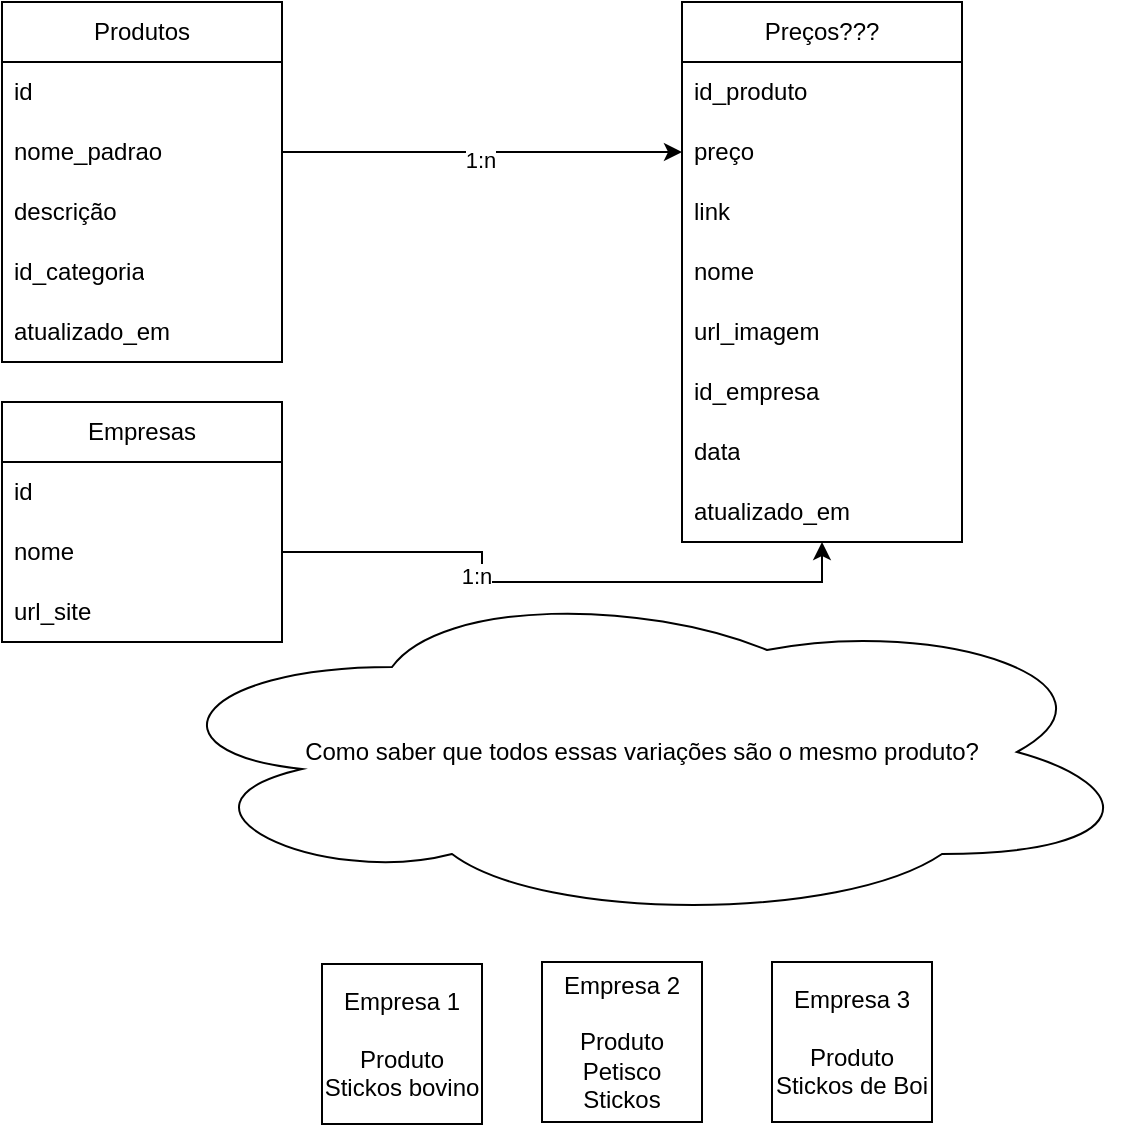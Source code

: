 <mxfile version="26.0.14">
  <diagram name="Page-1" id="oJM6moGkEfX7ZyZs38Gz">
    <mxGraphModel dx="1434" dy="761" grid="1" gridSize="10" guides="1" tooltips="1" connect="1" arrows="1" fold="1" page="1" pageScale="1" pageWidth="850" pageHeight="1100" math="0" shadow="0">
      <root>
        <mxCell id="0" />
        <mxCell id="1" parent="0" />
        <mxCell id="AeJI7Rw8C9wIFKfbf6it-4" value="Produtos" style="swimlane;fontStyle=0;childLayout=stackLayout;horizontal=1;startSize=30;horizontalStack=0;resizeParent=1;resizeParentMax=0;resizeLast=0;collapsible=1;marginBottom=0;whiteSpace=wrap;html=1;" parent="1" vertex="1">
          <mxGeometry x="40" y="80" width="140" height="180" as="geometry" />
        </mxCell>
        <mxCell id="AeJI7Rw8C9wIFKfbf6it-5" value="&lt;div&gt;id&lt;/div&gt;" style="text;strokeColor=none;fillColor=none;align=left;verticalAlign=middle;spacingLeft=4;spacingRight=4;overflow=hidden;points=[[0,0.5],[1,0.5]];portConstraint=eastwest;rotatable=0;whiteSpace=wrap;html=1;" parent="AeJI7Rw8C9wIFKfbf6it-4" vertex="1">
          <mxGeometry y="30" width="140" height="30" as="geometry" />
        </mxCell>
        <mxCell id="AeJI7Rw8C9wIFKfbf6it-6" value="nome_padrao" style="text;strokeColor=none;fillColor=none;align=left;verticalAlign=middle;spacingLeft=4;spacingRight=4;overflow=hidden;points=[[0,0.5],[1,0.5]];portConstraint=eastwest;rotatable=0;whiteSpace=wrap;html=1;" parent="AeJI7Rw8C9wIFKfbf6it-4" vertex="1">
          <mxGeometry y="60" width="140" height="30" as="geometry" />
        </mxCell>
        <mxCell id="AeJI7Rw8C9wIFKfbf6it-7" value="descrição" style="text;strokeColor=none;fillColor=none;align=left;verticalAlign=middle;spacingLeft=4;spacingRight=4;overflow=hidden;points=[[0,0.5],[1,0.5]];portConstraint=eastwest;rotatable=0;whiteSpace=wrap;html=1;" parent="AeJI7Rw8C9wIFKfbf6it-4" vertex="1">
          <mxGeometry y="90" width="140" height="30" as="geometry" />
        </mxCell>
        <mxCell id="2Gl1ijTK5NlP56myIF8H-1" value="id_categoria" style="text;strokeColor=none;fillColor=none;align=left;verticalAlign=middle;spacingLeft=4;spacingRight=4;overflow=hidden;points=[[0,0.5],[1,0.5]];portConstraint=eastwest;rotatable=0;whiteSpace=wrap;html=1;" vertex="1" parent="AeJI7Rw8C9wIFKfbf6it-4">
          <mxGeometry y="120" width="140" height="30" as="geometry" />
        </mxCell>
        <mxCell id="2Gl1ijTK5NlP56myIF8H-2" value="atualizado_em" style="text;strokeColor=none;fillColor=none;align=left;verticalAlign=middle;spacingLeft=4;spacingRight=4;overflow=hidden;points=[[0,0.5],[1,0.5]];portConstraint=eastwest;rotatable=0;whiteSpace=wrap;html=1;" vertex="1" parent="AeJI7Rw8C9wIFKfbf6it-4">
          <mxGeometry y="150" width="140" height="30" as="geometry" />
        </mxCell>
        <mxCell id="AeJI7Rw8C9wIFKfbf6it-9" value="Preços???" style="swimlane;fontStyle=0;childLayout=stackLayout;horizontal=1;startSize=30;horizontalStack=0;resizeParent=1;resizeParentMax=0;resizeLast=0;collapsible=1;marginBottom=0;whiteSpace=wrap;html=1;" parent="1" vertex="1">
          <mxGeometry x="380" y="80" width="140" height="270" as="geometry" />
        </mxCell>
        <mxCell id="AeJI7Rw8C9wIFKfbf6it-10" value="id_produto" style="text;strokeColor=none;fillColor=none;align=left;verticalAlign=middle;spacingLeft=4;spacingRight=4;overflow=hidden;points=[[0,0.5],[1,0.5]];portConstraint=eastwest;rotatable=0;whiteSpace=wrap;html=1;" parent="AeJI7Rw8C9wIFKfbf6it-9" vertex="1">
          <mxGeometry y="30" width="140" height="30" as="geometry" />
        </mxCell>
        <mxCell id="AeJI7Rw8C9wIFKfbf6it-11" value="preço" style="text;strokeColor=none;fillColor=none;align=left;verticalAlign=middle;spacingLeft=4;spacingRight=4;overflow=hidden;points=[[0,0.5],[1,0.5]];portConstraint=eastwest;rotatable=0;whiteSpace=wrap;html=1;" parent="AeJI7Rw8C9wIFKfbf6it-9" vertex="1">
          <mxGeometry y="60" width="140" height="30" as="geometry" />
        </mxCell>
        <mxCell id="AeJI7Rw8C9wIFKfbf6it-12" value="link" style="text;strokeColor=none;fillColor=none;align=left;verticalAlign=middle;spacingLeft=4;spacingRight=4;overflow=hidden;points=[[0,0.5],[1,0.5]];portConstraint=eastwest;rotatable=0;whiteSpace=wrap;html=1;" parent="AeJI7Rw8C9wIFKfbf6it-9" vertex="1">
          <mxGeometry y="90" width="140" height="30" as="geometry" />
        </mxCell>
        <mxCell id="2Gl1ijTK5NlP56myIF8H-5" value="nome" style="text;strokeColor=none;fillColor=none;align=left;verticalAlign=middle;spacingLeft=4;spacingRight=4;overflow=hidden;points=[[0,0.5],[1,0.5]];portConstraint=eastwest;rotatable=0;whiteSpace=wrap;html=1;" vertex="1" parent="AeJI7Rw8C9wIFKfbf6it-9">
          <mxGeometry y="120" width="140" height="30" as="geometry" />
        </mxCell>
        <mxCell id="2Gl1ijTK5NlP56myIF8H-4" value="url_imagem" style="text;strokeColor=none;fillColor=none;align=left;verticalAlign=middle;spacingLeft=4;spacingRight=4;overflow=hidden;points=[[0,0.5],[1,0.5]];portConstraint=eastwest;rotatable=0;whiteSpace=wrap;html=1;" vertex="1" parent="AeJI7Rw8C9wIFKfbf6it-9">
          <mxGeometry y="150" width="140" height="30" as="geometry" />
        </mxCell>
        <mxCell id="AeJI7Rw8C9wIFKfbf6it-13" value="id_empresa" style="text;strokeColor=none;fillColor=none;align=left;verticalAlign=middle;spacingLeft=4;spacingRight=4;overflow=hidden;points=[[0,0.5],[1,0.5]];portConstraint=eastwest;rotatable=0;whiteSpace=wrap;html=1;" parent="AeJI7Rw8C9wIFKfbf6it-9" vertex="1">
          <mxGeometry y="180" width="140" height="30" as="geometry" />
        </mxCell>
        <mxCell id="AeJI7Rw8C9wIFKfbf6it-16" value="data" style="text;strokeColor=none;fillColor=none;align=left;verticalAlign=middle;spacingLeft=4;spacingRight=4;overflow=hidden;points=[[0,0.5],[1,0.5]];portConstraint=eastwest;rotatable=0;whiteSpace=wrap;html=1;" parent="AeJI7Rw8C9wIFKfbf6it-9" vertex="1">
          <mxGeometry y="210" width="140" height="30" as="geometry" />
        </mxCell>
        <mxCell id="2Gl1ijTK5NlP56myIF8H-3" value="atualizado_em" style="text;strokeColor=none;fillColor=none;align=left;verticalAlign=middle;spacingLeft=4;spacingRight=4;overflow=hidden;points=[[0,0.5],[1,0.5]];portConstraint=eastwest;rotatable=0;whiteSpace=wrap;html=1;" vertex="1" parent="AeJI7Rw8C9wIFKfbf6it-9">
          <mxGeometry y="240" width="140" height="30" as="geometry" />
        </mxCell>
        <mxCell id="AeJI7Rw8C9wIFKfbf6it-18" value="Empresas" style="swimlane;fontStyle=0;childLayout=stackLayout;horizontal=1;startSize=30;horizontalStack=0;resizeParent=1;resizeParentMax=0;resizeLast=0;collapsible=1;marginBottom=0;whiteSpace=wrap;html=1;" parent="1" vertex="1">
          <mxGeometry x="40" y="280" width="140" height="120" as="geometry" />
        </mxCell>
        <mxCell id="AeJI7Rw8C9wIFKfbf6it-19" value="id" style="text;strokeColor=none;fillColor=none;align=left;verticalAlign=middle;spacingLeft=4;spacingRight=4;overflow=hidden;points=[[0,0.5],[1,0.5]];portConstraint=eastwest;rotatable=0;whiteSpace=wrap;html=1;" parent="AeJI7Rw8C9wIFKfbf6it-18" vertex="1">
          <mxGeometry y="30" width="140" height="30" as="geometry" />
        </mxCell>
        <mxCell id="AeJI7Rw8C9wIFKfbf6it-20" value="nome" style="text;strokeColor=none;fillColor=none;align=left;verticalAlign=middle;spacingLeft=4;spacingRight=4;overflow=hidden;points=[[0,0.5],[1,0.5]];portConstraint=eastwest;rotatable=0;whiteSpace=wrap;html=1;" parent="AeJI7Rw8C9wIFKfbf6it-18" vertex="1">
          <mxGeometry y="60" width="140" height="30" as="geometry" />
        </mxCell>
        <mxCell id="AeJI7Rw8C9wIFKfbf6it-21" value="url_site" style="text;strokeColor=none;fillColor=none;align=left;verticalAlign=middle;spacingLeft=4;spacingRight=4;overflow=hidden;points=[[0,0.5],[1,0.5]];portConstraint=eastwest;rotatable=0;whiteSpace=wrap;html=1;" parent="AeJI7Rw8C9wIFKfbf6it-18" vertex="1">
          <mxGeometry y="90" width="140" height="30" as="geometry" />
        </mxCell>
        <mxCell id="AeJI7Rw8C9wIFKfbf6it-22" style="edgeStyle=orthogonalEdgeStyle;rounded=0;orthogonalLoop=1;jettySize=auto;html=1;entryX=0;entryY=0.5;entryDx=0;entryDy=0;" parent="1" source="AeJI7Rw8C9wIFKfbf6it-6" target="AeJI7Rw8C9wIFKfbf6it-11" edge="1">
          <mxGeometry relative="1" as="geometry" />
        </mxCell>
        <mxCell id="AeJI7Rw8C9wIFKfbf6it-23" value="1:n" style="edgeLabel;html=1;align=center;verticalAlign=middle;resizable=0;points=[];" parent="AeJI7Rw8C9wIFKfbf6it-22" vertex="1" connectable="0">
          <mxGeometry x="-0.01" y="-4" relative="1" as="geometry">
            <mxPoint as="offset" />
          </mxGeometry>
        </mxCell>
        <mxCell id="AeJI7Rw8C9wIFKfbf6it-24" style="edgeStyle=orthogonalEdgeStyle;rounded=0;orthogonalLoop=1;jettySize=auto;html=1;entryX=0.5;entryY=1;entryDx=0;entryDy=0;" parent="1" source="AeJI7Rw8C9wIFKfbf6it-20" target="AeJI7Rw8C9wIFKfbf6it-9" edge="1">
          <mxGeometry relative="1" as="geometry" />
        </mxCell>
        <mxCell id="AeJI7Rw8C9wIFKfbf6it-25" value="1:n" style="edgeLabel;html=1;align=center;verticalAlign=middle;resizable=0;points=[];" parent="AeJI7Rw8C9wIFKfbf6it-24" vertex="1" connectable="0">
          <mxGeometry x="-0.266" y="-3" relative="1" as="geometry">
            <mxPoint as="offset" />
          </mxGeometry>
        </mxCell>
        <mxCell id="AeJI7Rw8C9wIFKfbf6it-26" value="&lt;div&gt;Empresa 1&lt;/div&gt;&lt;div&gt;&lt;br&gt;&lt;/div&gt;&lt;div&gt;Produto Stickos bovino&lt;br&gt;&lt;/div&gt;" style="whiteSpace=wrap;html=1;aspect=fixed;" parent="1" vertex="1">
          <mxGeometry x="200" y="561" width="80" height="80" as="geometry" />
        </mxCell>
        <mxCell id="AeJI7Rw8C9wIFKfbf6it-27" value="&lt;div&gt;Empresa 2&lt;/div&gt;&lt;div&gt;&lt;br&gt;&lt;/div&gt;&lt;div&gt;Produto&lt;/div&gt;&lt;div&gt;Petisco Stickos&lt;br&gt;&lt;/div&gt;" style="whiteSpace=wrap;html=1;aspect=fixed;" parent="1" vertex="1">
          <mxGeometry x="310" y="560" width="80" height="80" as="geometry" />
        </mxCell>
        <mxCell id="AeJI7Rw8C9wIFKfbf6it-28" value="&lt;div&gt;Empresa 3&lt;br&gt;&lt;/div&gt;&lt;div&gt;&lt;br&gt;&lt;/div&gt;&lt;div&gt;Produto&lt;/div&gt;&lt;div&gt;Stickos de Boi&lt;br&gt;&lt;/div&gt;" style="whiteSpace=wrap;html=1;aspect=fixed;" parent="1" vertex="1">
          <mxGeometry x="425" y="560" width="80" height="80" as="geometry" />
        </mxCell>
        <mxCell id="AeJI7Rw8C9wIFKfbf6it-29" value="Como saber que todos essas variações são o mesmo produto?" style="ellipse;shape=cloud;whiteSpace=wrap;html=1;" parent="1" vertex="1">
          <mxGeometry x="110" y="370" width="500" height="170" as="geometry" />
        </mxCell>
      </root>
    </mxGraphModel>
  </diagram>
</mxfile>
